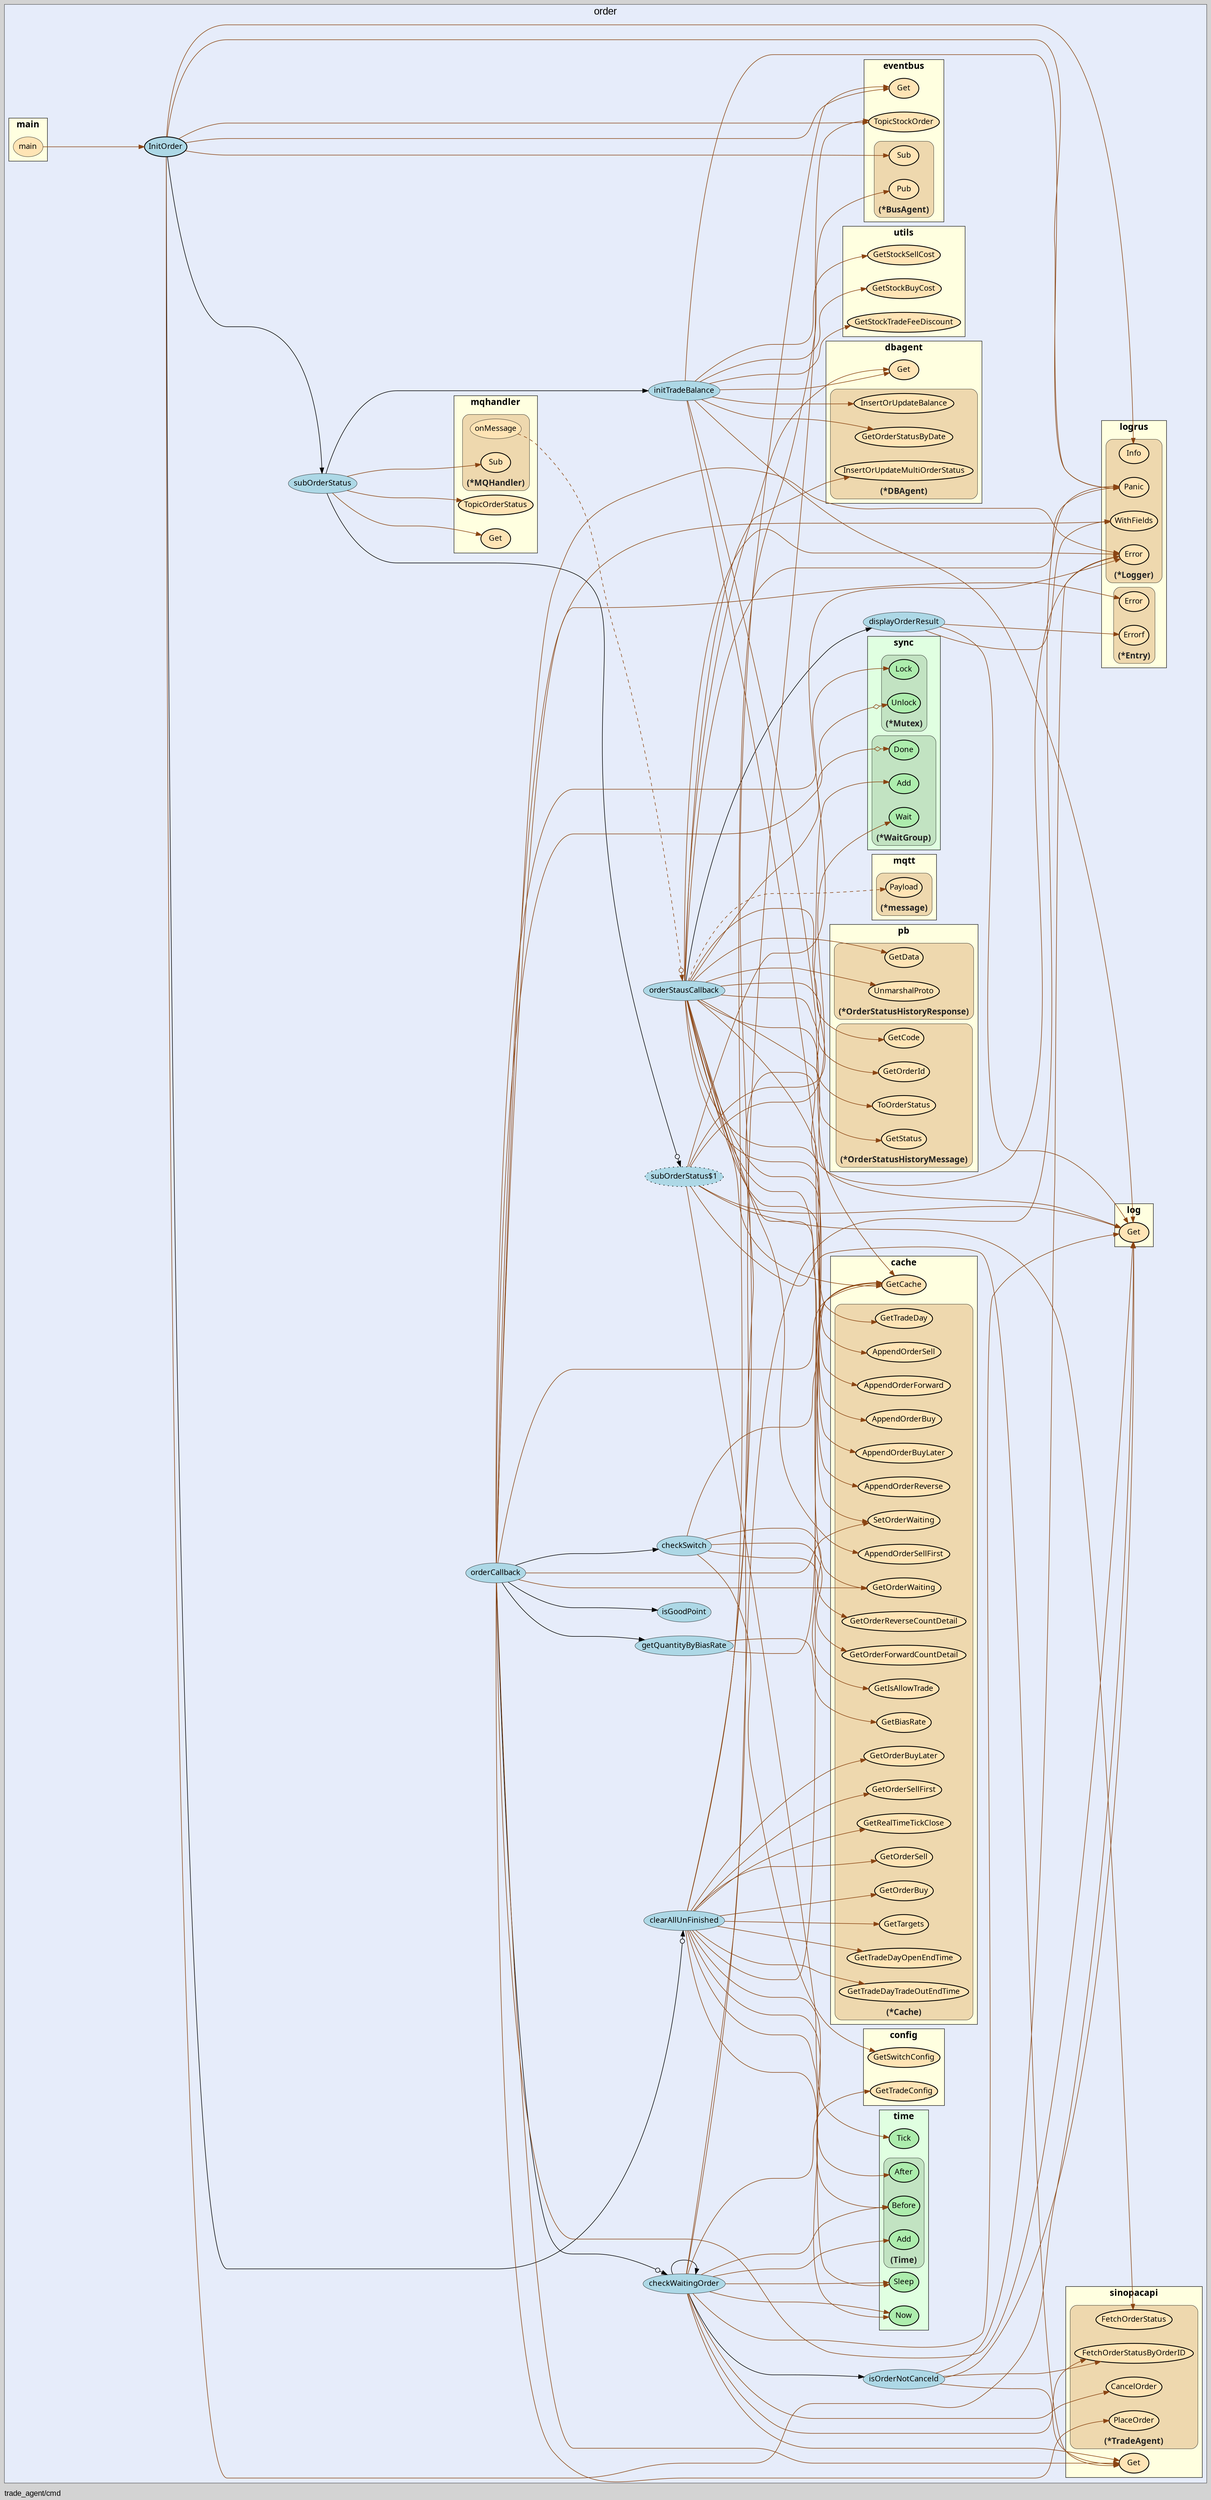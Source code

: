 digraph gocallvis {
    label="trade_agent/cmd";
    labeljust="l";
    fontname="Arial";
    fontsize="14";
    rankdir="LR";
    bgcolor="lightgray";
    style="solid";
    penwidth="0.5";
    pad="0.0";
    nodesep="0.35";

    node [shape="ellipse" style="filled" fillcolor="honeydew" fontname="Verdana" penwidth="1.0" margin="0.05,0.0"];
    edge [minlen="5"]

    subgraph "cluster_focus" {
        bgcolor="#e6ecfa";
label="order";
labelloc="t";
labeljust="c";
fontsize="18";
        
        "trade_agent/pkg/modules/order.orderStausCallback" [ fillcolor="lightblue" label="orderStausCallback" penwidth="0.5" ]
        "trade_agent/pkg/modules/order.displayOrderResult" [ fillcolor="lightblue" label="displayOrderResult" penwidth="0.5" ]
        "trade_agent/pkg/modules/order.checkWaitingOrder" [ fillcolor="lightblue" label="checkWaitingOrder" penwidth="0.5" ]
        "trade_agent/pkg/modules/order.isOrderNotCanceld" [ fillcolor="lightblue" label="isOrderNotCanceld" penwidth="0.5" ]
        "trade_agent/pkg/modules/order.InitOrder" [ fillcolor="lightblue" label="InitOrder" penwidth="1.5" ]
        "trade_agent/pkg/modules/order.subOrderStatus" [ label="subOrderStatus" penwidth="0.5" fillcolor="lightblue" ]
        "trade_agent/pkg/modules/order.initTradeBalance" [ fillcolor="lightblue" label="initTradeBalance" penwidth="0.5" ]
        "trade_agent/pkg/modules/order.subOrderStatus$1" [ style="dotted,filled" fillcolor="lightblue" label="subOrderStatus$1" ]
        "trade_agent/pkg/modules/order.clearAllUnFinished" [ fillcolor="lightblue" label="clearAllUnFinished" penwidth="0.5" ]
        "trade_agent/pkg/modules/order.orderCallback" [ fillcolor="lightblue" label="orderCallback" penwidth="0.5" ]
        "trade_agent/pkg/modules/order.checkSwitch" [ fillcolor="lightblue" label="checkSwitch" penwidth="0.5" ]
        "trade_agent/pkg/modules/order.isGoodPoint" [ fillcolor="lightblue" label="isGoodPoint" penwidth="0.5" ]
        "trade_agent/pkg/modules/order.getQuantityByBiasRate" [ fillcolor="lightblue" label="getQuantityByBiasRate" penwidth="0.5" ]
        
        subgraph "cluster_github.com/eclipse/paho.mqtt.golang" {
        rank="sink";
label="mqtt";
tooltip="package: github.com/eclipse/paho.mqtt.golang";
fontsize="16";
fontname="Tahoma bold";
fillcolor="lightyellow";
URL="/?f=github.com/eclipse/paho.mqtt.golang";
penwidth="0.8";
style="filled";
        
        
        subgraph "cluster_*github.com/eclipse/paho.mqtt.golang.message" {
        style="rounded,filled";
fillcolor="wheat2";
label="(*message)";
tooltip="type: *github.com/eclipse/paho.mqtt.golang.message";
penwidth="0.5";
fontsize="15";
fontcolor="#222222";
labelloc="b";
        
        "(*github.com/eclipse/paho.mqtt.golang.message).Payload" [ fillcolor="moccasin" label="Payload" penwidth="1.5" ]
        
    }

    }

        subgraph "cluster_github.com/sirupsen/logrus" {
        fontsize="16";
style="filled";
fillcolor="lightyellow";
rank="sink";
tooltip="package: github.com/sirupsen/logrus";
penwidth="0.8";
fontname="Tahoma bold";
label="logrus";
URL="/?f=github.com/sirupsen/logrus";
        
        
        subgraph "cluster_*github.com/sirupsen/logrus.Entry" {
        fontcolor="#222222";
labelloc="b";
style="rounded,filled";
fillcolor="wheat2";
label="(*Entry)";
tooltip="type: *github.com/sirupsen/logrus.Entry";
penwidth="0.5";
fontsize="15";
        
        "(*github.com/sirupsen/logrus.Entry).Errorf" [ fillcolor="moccasin" label="Errorf" penwidth="1.5" ]
        "(*github.com/sirupsen/logrus.Entry).Error" [ fillcolor="moccasin" label="Error" penwidth="1.5" ]
        
    }

        subgraph "cluster_*github.com/sirupsen/logrus.Logger" {
        labelloc="b";
style="rounded,filled";
fillcolor="wheat2";
label="(*Logger)";
tooltip="type: *github.com/sirupsen/logrus.Logger";
penwidth="0.5";
fontsize="15";
fontcolor="#222222";
        
        "(*github.com/sirupsen/logrus.Logger).Panic" [ fillcolor="moccasin" label="Panic" penwidth="1.5" ]
        "(*github.com/sirupsen/logrus.Logger).WithFields" [ label="WithFields" penwidth="1.5" fillcolor="moccasin" ]
        "(*github.com/sirupsen/logrus.Logger).Error" [ fillcolor="moccasin" label="Error" penwidth="1.5" ]
        "(*github.com/sirupsen/logrus.Logger).Info" [ penwidth="1.5" fillcolor="moccasin" label="Info" ]
        
    }

    }

        subgraph "cluster_sync" {
        tooltip="package: sync";
fontsize="16";
fillcolor="#E0FFE1";
fontname="Tahoma bold";
rank="sink";
label="sync";
URL="/?f=sync";
penwidth="0.8";
style="filled";
        
        
        subgraph "cluster_*sync.Mutex" {
        label="(*Mutex)";
tooltip="type: *sync.Mutex";
penwidth="0.5";
fontsize="15";
fontcolor="#222222";
labelloc="b";
style="rounded,filled";
fillcolor="#c2e3c2";
        
        "(*sync.Mutex).Unlock" [ fillcolor="#adedad" label="Unlock" penwidth="1.5" ]
        "(*sync.Mutex).Lock" [ fillcolor="#adedad" label="Lock" penwidth="1.5" ]
        
    }

        subgraph "cluster_*sync.WaitGroup" {
        tooltip="type: *sync.WaitGroup";
penwidth="0.5";
fontsize="15";
fontcolor="#222222";
labelloc="b";
style="rounded,filled";
fillcolor="#c2e3c2";
label="(*WaitGroup)";
        
        "(*sync.WaitGroup).Done" [ fillcolor="#adedad" label="Done" penwidth="1.5" ]
        "(*sync.WaitGroup).Add" [ label="Add" penwidth="1.5" fillcolor="#adedad" ]
        "(*sync.WaitGroup).Wait" [ fillcolor="#adedad" label="Wait" penwidth="1.5" ]
        
    }

    }

        subgraph "cluster_time" {
        fontname="Tahoma bold";
rank="sink";
URL="/?f=time";
tooltip="package: time";
penwidth="0.8";
fontsize="16";
style="filled";
fillcolor="#E0FFE1";
label="time";
        
        "time.Now" [ penwidth="1.5" fillcolor="#adedad" label="Now" ]
        "time.Sleep" [ fillcolor="#adedad" label="Sleep" penwidth="1.5" ]
        "time.Tick" [ fillcolor="#adedad" label="Tick" penwidth="1.5" ]
        
        subgraph "cluster_time.Time" {
        fontsize="15";
fontcolor="#222222";
labelloc="b";
style="rounded,filled";
fillcolor="#c2e3c2";
label="(Time)";
tooltip="type: time.Time";
penwidth="0.5";
        
        "(time.Time).Add" [ fillcolor="#adedad" label="Add" penwidth="1.5" ]
        "(time.Time).Before" [ fillcolor="#adedad" label="Before" penwidth="1.5" ]
        "(time.Time).After" [ fillcolor="#adedad" label="After" penwidth="1.5" ]
        
    }

    }

        subgraph "cluster_trade_agent/cmd" {
        fillcolor="lightyellow";
fontname="Tahoma bold";
rank="sink";
label="main";
URL="/?f=trade_agent/cmd";
tooltip="package: trade_agent/cmd";
penwidth="0.8";
fontsize="16";
style="filled";
        
        "trade_agent/cmd.main" [ fillcolor="moccasin" label="main" penwidth="0.5" ]
        
    }

        subgraph "cluster_trade_agent/pkg/cache" {
        penwidth="0.8";
fontname="Tahoma bold";
URL="/?f=trade_agent/pkg/cache";
fontsize="16";
style="filled";
fillcolor="lightyellow";
rank="sink";
label="cache";
tooltip="package: trade_agent/pkg/cache";
        
        "trade_agent/pkg/cache.GetCache" [ fillcolor="moccasin" label="GetCache" penwidth="1.5" ]
        
        subgraph "cluster_*trade_agent/pkg/cache.Cache" {
        label="(*Cache)";
tooltip="type: *trade_agent/pkg/cache.Cache";
penwidth="0.5";
fontsize="15";
fontcolor="#222222";
labelloc="b";
style="rounded,filled";
fillcolor="wheat2";
        
        "(*trade_agent/pkg/cache.Cache).GetOrderWaiting" [ fillcolor="moccasin" label="GetOrderWaiting" penwidth="1.5" ]
        "(*trade_agent/pkg/cache.Cache).SetOrderWaiting" [ penwidth="1.5" fillcolor="moccasin" label="SetOrderWaiting" ]
        "(*trade_agent/pkg/cache.Cache).AppendOrderBuy" [ penwidth="1.5" fillcolor="moccasin" label="AppendOrderBuy" ]
        "(*trade_agent/pkg/cache.Cache).AppendOrderForward" [ fillcolor="moccasin" label="AppendOrderForward" penwidth="1.5" ]
        "(*trade_agent/pkg/cache.Cache).AppendOrderSell" [ label="AppendOrderSell" penwidth="1.5" fillcolor="moccasin" ]
        "(*trade_agent/pkg/cache.Cache).AppendOrderSellFirst" [ fillcolor="moccasin" label="AppendOrderSellFirst" penwidth="1.5" ]
        "(*trade_agent/pkg/cache.Cache).AppendOrderReverse" [ fillcolor="moccasin" label="AppendOrderReverse" penwidth="1.5" ]
        "(*trade_agent/pkg/cache.Cache).AppendOrderBuyLater" [ penwidth="1.5" fillcolor="moccasin" label="AppendOrderBuyLater" ]
        "(*trade_agent/pkg/cache.Cache).GetTradeDay" [ fillcolor="moccasin" label="GetTradeDay" penwidth="1.5" ]
        "(*trade_agent/pkg/cache.Cache).GetTradeDayTradeOutEndTime" [ fillcolor="moccasin" label="GetTradeDayTradeOutEndTime" penwidth="1.5" ]
        "(*trade_agent/pkg/cache.Cache).GetTradeDayOpenEndTime" [ fillcolor="moccasin" label="GetTradeDayOpenEndTime" penwidth="1.5" ]
        "(*trade_agent/pkg/cache.Cache).GetTargets" [ fillcolor="moccasin" label="GetTargets" penwidth="1.5" ]
        "(*trade_agent/pkg/cache.Cache).GetOrderBuy" [ penwidth="1.5" fillcolor="moccasin" label="GetOrderBuy" ]
        "(*trade_agent/pkg/cache.Cache).GetOrderSell" [ label="GetOrderSell" penwidth="1.5" fillcolor="moccasin" ]
        "(*trade_agent/pkg/cache.Cache).GetRealTimeTickClose" [ fillcolor="moccasin" label="GetRealTimeTickClose" penwidth="1.5" ]
        "(*trade_agent/pkg/cache.Cache).GetOrderSellFirst" [ fillcolor="moccasin" label="GetOrderSellFirst" penwidth="1.5" ]
        "(*trade_agent/pkg/cache.Cache).GetOrderBuyLater" [ penwidth="1.5" fillcolor="moccasin" label="GetOrderBuyLater" ]
        "(*trade_agent/pkg/cache.Cache).GetIsAllowTrade" [ penwidth="1.5" fillcolor="moccasin" label="GetIsAllowTrade" ]
        "(*trade_agent/pkg/cache.Cache).GetOrderForwardCountDetail" [ penwidth="1.5" fillcolor="moccasin" label="GetOrderForwardCountDetail" ]
        "(*trade_agent/pkg/cache.Cache).GetOrderReverseCountDetail" [ fillcolor="moccasin" label="GetOrderReverseCountDetail" penwidth="1.5" ]
        "(*trade_agent/pkg/cache.Cache).GetBiasRate" [ fillcolor="moccasin" label="GetBiasRate" penwidth="1.5" ]
        
    }

    }

        subgraph "cluster_trade_agent/pkg/config" {
        penwidth="0.8";
fontsize="16";
style="filled";
label="config";
tooltip="package: trade_agent/pkg/config";
fillcolor="lightyellow";
fontname="Tahoma bold";
rank="sink";
URL="/?f=trade_agent/pkg/config";
        
        "trade_agent/pkg/config.GetTradeConfig" [ fillcolor="moccasin" label="GetTradeConfig" penwidth="1.5" ]
        "trade_agent/pkg/config.GetSwitchConfig" [ penwidth="1.5" fillcolor="moccasin" label="GetSwitchConfig" ]
        
    }

        subgraph "cluster_trade_agent/pkg/dbagent" {
        fontsize="16";
fontname="Tahoma bold";
label="dbagent";
URL="/?f=trade_agent/pkg/dbagent";
penwidth="0.8";
style="filled";
fillcolor="lightyellow";
rank="sink";
tooltip="package: trade_agent/pkg/dbagent";
        
        "trade_agent/pkg/dbagent.Get" [ fillcolor="moccasin" label="Get" penwidth="1.5" ]
        
        subgraph "cluster_*trade_agent/pkg/dbagent.DBAgent" {
        label="(*DBAgent)";
tooltip="type: *trade_agent/pkg/dbagent.DBAgent";
penwidth="0.5";
fontsize="15";
fontcolor="#222222";
labelloc="b";
style="rounded,filled";
fillcolor="wheat2";
        
        "(*trade_agent/pkg/dbagent.DBAgent).InsertOrUpdateMultiOrderStatus" [ fillcolor="moccasin" label="InsertOrUpdateMultiOrderStatus" penwidth="1.5" ]
        "(*trade_agent/pkg/dbagent.DBAgent).GetOrderStatusByDate" [ fillcolor="moccasin" label="GetOrderStatusByDate" penwidth="1.5" ]
        "(*trade_agent/pkg/dbagent.DBAgent).InsertOrUpdateBalance" [ fillcolor="moccasin" label="InsertOrUpdateBalance" penwidth="1.5" ]
        
    }

    }

        subgraph "cluster_trade_agent/pkg/eventbus" {
        style="filled";
fontname="Tahoma bold";
tooltip="package: trade_agent/pkg/eventbus";
URL="/?f=trade_agent/pkg/eventbus";
penwidth="0.8";
fontsize="16";
fillcolor="lightyellow";
rank="sink";
label="eventbus";
        
        "trade_agent/pkg/eventbus.Get" [ fillcolor="moccasin" label="Get" penwidth="1.5" ]
        "trade_agent/pkg/eventbus.TopicStockOrder" [ penwidth="1.5" fillcolor="moccasin" label="TopicStockOrder" ]
        
        subgraph "cluster_*trade_agent/pkg/eventbus.BusAgent" {
        label="(*BusAgent)";
tooltip="type: *trade_agent/pkg/eventbus.BusAgent";
penwidth="0.5";
fontsize="15";
fontcolor="#222222";
labelloc="b";
style="rounded,filled";
fillcolor="wheat2";
        
        "(*trade_agent/pkg/eventbus.BusAgent).Pub" [ label="Pub" penwidth="1.5" fillcolor="moccasin" ]
        "(*trade_agent/pkg/eventbus.BusAgent).Sub" [ fillcolor="moccasin" label="Sub" penwidth="1.5" ]
        
    }

    }

        subgraph "cluster_trade_agent/pkg/log" {
        fontsize="16";
style="filled";
fontname="Tahoma bold";
penwidth="0.8";
fillcolor="lightyellow";
rank="sink";
label="log";
URL="/?f=trade_agent/pkg/log";
tooltip="package: trade_agent/pkg/log";
        
        "trade_agent/pkg/log.Get" [ fillcolor="moccasin" label="Get" penwidth="1.5" ]
        
    }

        subgraph "cluster_trade_agent/pkg/mqhandler" {
        penwidth="0.8";
fontname="Tahoma bold";
tooltip="package: trade_agent/pkg/mqhandler";
fontsize="16";
style="filled";
fillcolor="lightyellow";
rank="sink";
label="mqhandler";
URL="/?f=trade_agent/pkg/mqhandler";
        
        "trade_agent/pkg/mqhandler.Get" [ fillcolor="moccasin" label="Get" penwidth="1.5" ]
        "trade_agent/pkg/mqhandler.TopicOrderStatus" [ fillcolor="moccasin" label="TopicOrderStatus" penwidth="1.5" ]
        
        subgraph "cluster_*trade_agent/pkg/mqhandler.MQHandler" {
        style="rounded,filled";
fillcolor="wheat2";
label="(*MQHandler)";
tooltip="type: *trade_agent/pkg/mqhandler.MQHandler";
penwidth="0.5";
fontsize="15";
fontcolor="#222222";
labelloc="b";
        
        "(*trade_agent/pkg/mqhandler.MQHandler).onMessage" [ fillcolor="moccasin" label="onMessage" penwidth="0.5" ]
        "(*trade_agent/pkg/mqhandler.MQHandler).Sub" [ fillcolor="moccasin" label="Sub" penwidth="1.5" ]
        
    }

    }

        subgraph "cluster_trade_agent/pkg/pb" {
        fontsize="16";
style="filled";
label="pb";
tooltip="package: trade_agent/pkg/pb";
penwidth="0.8";
fontname="Tahoma bold";
rank="sink";
URL="/?f=trade_agent/pkg/pb";
fillcolor="lightyellow";
        
        
        subgraph "cluster_*trade_agent/pkg/pb.OrderStatusHistoryMessage" {
        fontcolor="#222222";
labelloc="b";
style="rounded,filled";
fillcolor="wheat2";
label="(*OrderStatusHistoryMessage)";
tooltip="type: *trade_agent/pkg/pb.OrderStatusHistoryMessage";
penwidth="0.5";
fontsize="15";
        
        "(*trade_agent/pkg/pb.OrderStatusHistoryMessage).GetCode" [ fillcolor="moccasin" label="GetCode" penwidth="1.5" ]
        "(*trade_agent/pkg/pb.OrderStatusHistoryMessage).GetStatus" [ fillcolor="moccasin" label="GetStatus" penwidth="1.5" ]
        "(*trade_agent/pkg/pb.OrderStatusHistoryMessage).ToOrderStatus" [ fillcolor="moccasin" label="ToOrderStatus" penwidth="1.5" ]
        "(*trade_agent/pkg/pb.OrderStatusHistoryMessage).GetOrderId" [ fillcolor="moccasin" label="GetOrderId" penwidth="1.5" ]
        
    }

        subgraph "cluster_*trade_agent/pkg/pb.OrderStatusHistoryResponse" {
        label="(*OrderStatusHistoryResponse)";
tooltip="type: *trade_agent/pkg/pb.OrderStatusHistoryResponse";
penwidth="0.5";
fontsize="15";
fontcolor="#222222";
labelloc="b";
style="rounded,filled";
fillcolor="wheat2";
        
        "(*trade_agent/pkg/pb.OrderStatusHistoryResponse).UnmarshalProto" [ fillcolor="moccasin" label="UnmarshalProto" penwidth="1.5" ]
        "(*trade_agent/pkg/pb.OrderStatusHistoryResponse).GetData" [ label="GetData" penwidth="1.5" fillcolor="moccasin" ]
        
    }

    }

        subgraph "cluster_trade_agent/pkg/sinopacapi" {
        fontsize="16";
fillcolor="lightyellow";
fontname="Tahoma bold";
URL="/?f=trade_agent/pkg/sinopacapi";
penwidth="0.8";
style="filled";
rank="sink";
label="sinopacapi";
tooltip="package: trade_agent/pkg/sinopacapi";
        
        "trade_agent/pkg/sinopacapi.Get" [ fillcolor="moccasin" label="Get" penwidth="1.5" ]
        
        subgraph "cluster_*trade_agent/pkg/sinopacapi.TradeAgent" {
        penwidth="0.5";
fontsize="15";
fontcolor="#222222";
labelloc="b";
style="rounded,filled";
fillcolor="wheat2";
label="(*TradeAgent)";
tooltip="type: *trade_agent/pkg/sinopacapi.TradeAgent";
        
        "(*trade_agent/pkg/sinopacapi.TradeAgent).FetchOrderStatusByOrderID" [ fillcolor="moccasin" label="FetchOrderStatusByOrderID" penwidth="1.5" ]
        "(*trade_agent/pkg/sinopacapi.TradeAgent).CancelOrder" [ fillcolor="moccasin" label="CancelOrder" penwidth="1.5" ]
        "(*trade_agent/pkg/sinopacapi.TradeAgent).FetchOrderStatus" [ fillcolor="moccasin" label="FetchOrderStatus" penwidth="1.5" ]
        "(*trade_agent/pkg/sinopacapi.TradeAgent).PlaceOrder" [ fillcolor="moccasin" label="PlaceOrder" penwidth="1.5" ]
        
    }

    }

        subgraph "cluster_trade_agent/pkg/utils" {
        penwidth="0.8";
fontsize="16";
fillcolor="lightyellow";
fontname="Tahoma bold";
label="utils";
style="filled";
rank="sink";
URL="/?f=trade_agent/pkg/utils";
tooltip="package: trade_agent/pkg/utils";
        
        "trade_agent/pkg/utils.GetStockTradeFeeDiscount" [ penwidth="1.5" fillcolor="moccasin" label="GetStockTradeFeeDiscount" ]
        "trade_agent/pkg/utils.GetStockBuyCost" [ fillcolor="moccasin" label="GetStockBuyCost" penwidth="1.5" ]
        "trade_agent/pkg/utils.GetStockSellCost" [ fillcolor="moccasin" label="GetStockSellCost" penwidth="1.5" ]
        
    }

    }

    "trade_agent/pkg/modules/order.orderStausCallback" -> "(*sync.WaitGroup).Done" [ arrowhead="normalnoneodiamond" color="saddlebrown" ]
    "trade_agent/pkg/modules/order.orderStausCallback" -> "(*trade_agent/pkg/pb.OrderStatusHistoryResponse).UnmarshalProto" [ color="saddlebrown" ]
    "trade_agent/pkg/modules/order.orderStausCallback" -> "trade_agent/pkg/log.Get" [ color="saddlebrown" ]
    "trade_agent/pkg/modules/order.orderStausCallback" -> "(*github.com/sirupsen/logrus.Logger).Panic" [ color="saddlebrown" ]
    "trade_agent/pkg/modules/order.orderStausCallback" -> "(*trade_agent/pkg/pb.OrderStatusHistoryResponse).GetData" [ color="saddlebrown" ]
    "trade_agent/pkg/modules/order.orderStausCallback" -> "trade_agent/pkg/cache.GetCache" [ color="saddlebrown" ]
    "trade_agent/pkg/modules/order.orderStausCallback" -> "(*trade_agent/pkg/pb.OrderStatusHistoryMessage).GetCode" [ color="saddlebrown" ]
    "trade_agent/pkg/modules/order.orderStausCallback" -> "(*trade_agent/pkg/cache.Cache).GetOrderWaiting" [ color="saddlebrown" ]
    "trade_agent/pkg/modules/order.orderStausCallback" -> "trade_agent/pkg/dbagent.Get" [ color="saddlebrown" ]
    "trade_agent/pkg/modules/order.orderStausCallback" -> "(*trade_agent/pkg/dbagent.DBAgent).InsertOrUpdateMultiOrderStatus" [ color="saddlebrown" ]
    "trade_agent/pkg/modules/order.orderStausCallback" -> "(*trade_agent/pkg/pb.OrderStatusHistoryMessage).GetStatus" [ color="saddlebrown" ]
    "trade_agent/pkg/modules/order.orderStausCallback" -> "(*trade_agent/pkg/pb.OrderStatusHistoryMessage).ToOrderStatus" [ color="saddlebrown" ]
    "trade_agent/pkg/modules/order.orderStausCallback" -> "(*trade_agent/pkg/pb.OrderStatusHistoryMessage).GetOrderId" [ color="saddlebrown" ]
    "trade_agent/pkg/modules/order.displayOrderResult" -> "trade_agent/pkg/log.Get" [ color="saddlebrown" ]
    "trade_agent/pkg/modules/order.displayOrderResult" -> "(*github.com/sirupsen/logrus.Logger).WithFields" [ color="saddlebrown" ]
    "trade_agent/pkg/modules/order.displayOrderResult" -> "(*github.com/sirupsen/logrus.Entry).Errorf" [ color="saddlebrown" ]
    "trade_agent/pkg/modules/order.orderStausCallback" -> "trade_agent/pkg/modules/order.displayOrderResult" [  ]
    "trade_agent/pkg/modules/order.orderStausCallback" -> "(*trade_agent/pkg/cache.Cache).SetOrderWaiting" [ color="saddlebrown" ]
    "trade_agent/pkg/modules/order.orderStausCallback" -> "(*trade_agent/pkg/cache.Cache).AppendOrderBuy" [ color="saddlebrown" ]
    "trade_agent/pkg/modules/order.orderStausCallback" -> "(*trade_agent/pkg/cache.Cache).AppendOrderForward" [ color="saddlebrown" ]
    "trade_agent/pkg/modules/order.orderStausCallback" -> "(*trade_agent/pkg/cache.Cache).AppendOrderSell" [ color="saddlebrown" ]
    "trade_agent/pkg/modules/order.orderStausCallback" -> "(*trade_agent/pkg/cache.Cache).AppendOrderSellFirst" [ color="saddlebrown" ]
    "trade_agent/pkg/modules/order.orderStausCallback" -> "(*trade_agent/pkg/cache.Cache).AppendOrderReverse" [ color="saddlebrown" ]
    "trade_agent/pkg/modules/order.orderStausCallback" -> "(*trade_agent/pkg/cache.Cache).AppendOrderBuyLater" [ color="saddlebrown" ]
    "trade_agent/pkg/modules/order.orderStausCallback" -> "(*github.com/sirupsen/logrus.Logger).Error" [ color="saddlebrown" ]
    "trade_agent/pkg/modules/order.orderStausCallback" -> "(*github.com/eclipse/paho.mqtt.golang.message).Payload" [ style="dashed" color="saddlebrown" ]
    "(*trade_agent/pkg/mqhandler.MQHandler).onMessage" -> "trade_agent/pkg/modules/order.orderStausCallback" [ style="dashed" arrowhead="normalnoneodot" color="saddlebrown" ]
    "trade_agent/pkg/modules/order.checkWaitingOrder" -> "trade_agent/pkg/config.GetTradeConfig" [ color="saddlebrown" ]
    "trade_agent/pkg/modules/order.checkWaitingOrder" -> "(time.Time).Add" [ color="saddlebrown" ]
    "trade_agent/pkg/modules/order.checkWaitingOrder" -> "time.Now" [ color="saddlebrown" ]
    "trade_agent/pkg/modules/order.checkWaitingOrder" -> "(time.Time).Before" [ color="saddlebrown" ]
    "trade_agent/pkg/modules/order.checkWaitingOrder" -> "trade_agent/pkg/sinopacapi.Get" [ color="saddlebrown" ]
    "trade_agent/pkg/modules/order.checkWaitingOrder" -> "(*trade_agent/pkg/sinopacapi.TradeAgent).FetchOrderStatusByOrderID" [ color="saddlebrown" ]
    "trade_agent/pkg/modules/order.checkWaitingOrder" -> "time.Sleep" [ color="saddlebrown" ]
    "trade_agent/pkg/modules/order.checkWaitingOrder" -> "trade_agent/pkg/log.Get" [ color="saddlebrown" ]
    "trade_agent/pkg/modules/order.checkWaitingOrder" -> "(*github.com/sirupsen/logrus.Logger).Panic" [ color="saddlebrown" ]
    "trade_agent/pkg/modules/order.checkWaitingOrder" -> "(*trade_agent/pkg/sinopacapi.TradeAgent).CancelOrder" [ color="saddlebrown" ]
    "trade_agent/pkg/modules/order.checkWaitingOrder" -> "(*github.com/sirupsen/logrus.Logger).Error" [ color="saddlebrown" ]
    "trade_agent/pkg/modules/order.isOrderNotCanceld" -> "trade_agent/pkg/sinopacapi.Get" [ color="saddlebrown" ]
    "trade_agent/pkg/modules/order.isOrderNotCanceld" -> "(*trade_agent/pkg/sinopacapi.TradeAgent).FetchOrderStatusByOrderID" [ color="saddlebrown" ]
    "trade_agent/pkg/modules/order.isOrderNotCanceld" -> "trade_agent/pkg/log.Get" [ color="saddlebrown" ]
    "trade_agent/pkg/modules/order.isOrderNotCanceld" -> "(*github.com/sirupsen/logrus.Logger).Error" [ color="saddlebrown" ]
    "trade_agent/pkg/modules/order.checkWaitingOrder" -> "trade_agent/pkg/modules/order.isOrderNotCanceld" [  ]
    "trade_agent/pkg/modules/order.checkWaitingOrder" -> "trade_agent/pkg/modules/order.checkWaitingOrder" [  ]
    "trade_agent/pkg/modules/order.InitOrder" -> "trade_agent/pkg/log.Get" [ color="saddlebrown" ]
    "trade_agent/pkg/modules/order.InitOrder" -> "(*github.com/sirupsen/logrus.Logger).Info" [ color="saddlebrown" ]
    "trade_agent/pkg/modules/order.subOrderStatus" -> "trade_agent/pkg/mqhandler.Get" [ color="saddlebrown" ]
    "trade_agent/pkg/modules/order.subOrderStatus" -> "trade_agent/pkg/mqhandler.TopicOrderStatus" [ color="saddlebrown" ]
    "trade_agent/pkg/modules/order.subOrderStatus" -> "(*trade_agent/pkg/mqhandler.MQHandler).Sub" [ color="saddlebrown" ]
    "trade_agent/pkg/modules/order.initTradeBalance" -> "trade_agent/pkg/dbagent.Get" [ color="saddlebrown" ]
    "trade_agent/pkg/modules/order.initTradeBalance" -> "trade_agent/pkg/cache.GetCache" [ color="saddlebrown" ]
    "trade_agent/pkg/modules/order.initTradeBalance" -> "(*trade_agent/pkg/cache.Cache).GetTradeDay" [ color="saddlebrown" ]
    "trade_agent/pkg/modules/order.initTradeBalance" -> "(*trade_agent/pkg/dbagent.DBAgent).GetOrderStatusByDate" [ color="saddlebrown" ]
    "trade_agent/pkg/modules/order.initTradeBalance" -> "trade_agent/pkg/log.Get" [ color="saddlebrown" ]
    "trade_agent/pkg/modules/order.initTradeBalance" -> "(*github.com/sirupsen/logrus.Logger).Panic" [ color="saddlebrown" ]
    "trade_agent/pkg/modules/order.initTradeBalance" -> "(*trade_agent/pkg/dbagent.DBAgent).InsertOrUpdateBalance" [ color="saddlebrown" ]
    "trade_agent/pkg/modules/order.initTradeBalance" -> "trade_agent/pkg/utils.GetStockTradeFeeDiscount" [ color="saddlebrown" ]
    "trade_agent/pkg/modules/order.initTradeBalance" -> "trade_agent/pkg/utils.GetStockBuyCost" [ color="saddlebrown" ]
    "trade_agent/pkg/modules/order.initTradeBalance" -> "trade_agent/pkg/utils.GetStockSellCost" [ color="saddlebrown" ]
    "trade_agent/pkg/modules/order.subOrderStatus" -> "trade_agent/pkg/modules/order.initTradeBalance" [  ]
    "trade_agent/pkg/modules/order.subOrderStatus$1" -> "time.Tick" [ color="saddlebrown" ]
    "trade_agent/pkg/modules/order.subOrderStatus$1" -> "(*sync.WaitGroup).Add" [ color="saddlebrown" ]
    "trade_agent/pkg/modules/order.subOrderStatus$1" -> "trade_agent/pkg/sinopacapi.Get" [ color="saddlebrown" ]
    "trade_agent/pkg/modules/order.subOrderStatus$1" -> "(*trade_agent/pkg/sinopacapi.TradeAgent).FetchOrderStatus" [ color="saddlebrown" ]
    "trade_agent/pkg/modules/order.subOrderStatus$1" -> "trade_agent/pkg/log.Get" [ color="saddlebrown" ]
    "trade_agent/pkg/modules/order.subOrderStatus$1" -> "(*github.com/sirupsen/logrus.Logger).Error" [ color="saddlebrown" ]
    "trade_agent/pkg/modules/order.subOrderStatus$1" -> "(*sync.WaitGroup).Wait" [ color="saddlebrown" ]
    "trade_agent/pkg/modules/order.subOrderStatus" -> "trade_agent/pkg/modules/order.subOrderStatus$1" [ arrowhead="normalnoneodot" ]
    "trade_agent/pkg/modules/order.InitOrder" -> "trade_agent/pkg/modules/order.subOrderStatus" [  ]
    "trade_agent/pkg/modules/order.InitOrder" -> "(*github.com/sirupsen/logrus.Logger).Panic" [ color="saddlebrown" ]
    "trade_agent/pkg/modules/order.clearAllUnFinished" -> "trade_agent/pkg/cache.GetCache" [ color="saddlebrown" ]
    "trade_agent/pkg/modules/order.clearAllUnFinished" -> "(*trade_agent/pkg/cache.Cache).GetTradeDayTradeOutEndTime" [ color="saddlebrown" ]
    "trade_agent/pkg/modules/order.clearAllUnFinished" -> "(*trade_agent/pkg/cache.Cache).GetTradeDayOpenEndTime" [ color="saddlebrown" ]
    "trade_agent/pkg/modules/order.clearAllUnFinished" -> "time.Sleep" [ color="saddlebrown" ]
    "trade_agent/pkg/modules/order.clearAllUnFinished" -> "time.Now" [ color="saddlebrown" ]
    "trade_agent/pkg/modules/order.clearAllUnFinished" -> "(time.Time).Before" [ color="saddlebrown" ]
    "trade_agent/pkg/modules/order.clearAllUnFinished" -> "(*trade_agent/pkg/cache.Cache).GetTargets" [ color="saddlebrown" ]
    "trade_agent/pkg/modules/order.clearAllUnFinished" -> "(time.Time).After" [ color="saddlebrown" ]
    "trade_agent/pkg/modules/order.clearAllUnFinished" -> "(*trade_agent/pkg/cache.Cache).GetOrderBuy" [ color="saddlebrown" ]
    "trade_agent/pkg/modules/order.clearAllUnFinished" -> "(*trade_agent/pkg/cache.Cache).GetOrderSell" [ color="saddlebrown" ]
    "trade_agent/pkg/modules/order.clearAllUnFinished" -> "(*trade_agent/pkg/cache.Cache).GetRealTimeTickClose" [ color="saddlebrown" ]
    "trade_agent/pkg/modules/order.clearAllUnFinished" -> "trade_agent/pkg/eventbus.Get" [ color="saddlebrown" ]
    "trade_agent/pkg/modules/order.clearAllUnFinished" -> "trade_agent/pkg/eventbus.TopicStockOrder" [ color="saddlebrown" ]
    "trade_agent/pkg/modules/order.clearAllUnFinished" -> "(*trade_agent/pkg/eventbus.BusAgent).Pub" [ color="saddlebrown" ]
    "trade_agent/pkg/modules/order.clearAllUnFinished" -> "(*trade_agent/pkg/cache.Cache).GetOrderSellFirst" [ color="saddlebrown" ]
    "trade_agent/pkg/modules/order.clearAllUnFinished" -> "(*trade_agent/pkg/cache.Cache).GetOrderBuyLater" [ color="saddlebrown" ]
    "trade_agent/pkg/modules/order.InitOrder" -> "trade_agent/pkg/modules/order.clearAllUnFinished" [ arrowhead="normalnoneodot" ]
    "trade_agent/pkg/modules/order.InitOrder" -> "trade_agent/pkg/eventbus.Get" [ color="saddlebrown" ]
    "trade_agent/pkg/modules/order.InitOrder" -> "trade_agent/pkg/eventbus.TopicStockOrder" [ color="saddlebrown" ]
    "trade_agent/pkg/modules/order.InitOrder" -> "(*trade_agent/pkg/eventbus.BusAgent).Sub" [ color="saddlebrown" ]
    "trade_agent/pkg/modules/order.orderCallback" -> "(*sync.Mutex).Unlock" [ color="saddlebrown" arrowhead="normalnoneodiamond" ]
    "trade_agent/pkg/modules/order.orderCallback" -> "(*sync.Mutex).Lock" [ color="saddlebrown" ]
    "trade_agent/pkg/modules/order.checkSwitch" -> "trade_agent/pkg/config.GetSwitchConfig" [ color="saddlebrown" ]
    "trade_agent/pkg/modules/order.checkSwitch" -> "trade_agent/pkg/cache.GetCache" [ color="saddlebrown" ]
    "trade_agent/pkg/modules/order.checkSwitch" -> "(*trade_agent/pkg/cache.Cache).GetIsAllowTrade" [ color="saddlebrown" ]
    "trade_agent/pkg/modules/order.checkSwitch" -> "(*trade_agent/pkg/cache.Cache).GetOrderForwardCountDetail" [ color="saddlebrown" ]
    "trade_agent/pkg/modules/order.checkSwitch" -> "(*trade_agent/pkg/cache.Cache).GetOrderReverseCountDetail" [ color="saddlebrown" ]
    "trade_agent/pkg/modules/order.orderCallback" -> "trade_agent/pkg/modules/order.checkSwitch" [  ]
    "trade_agent/pkg/modules/order.orderCallback" -> "trade_agent/pkg/cache.GetCache" [ color="saddlebrown" ]
    "trade_agent/pkg/modules/order.orderCallback" -> "(*trade_agent/pkg/cache.Cache).GetOrderWaiting" [ color="saddlebrown" ]
    "trade_agent/pkg/modules/order.orderCallback" -> "trade_agent/pkg/modules/order.isGoodPoint" [  ]
    "trade_agent/pkg/modules/order.getQuantityByBiasRate" -> "trade_agent/pkg/cache.GetCache" [ color="saddlebrown" ]
    "trade_agent/pkg/modules/order.getQuantityByBiasRate" -> "(*trade_agent/pkg/cache.Cache).GetBiasRate" [ color="saddlebrown" ]
    "trade_agent/pkg/modules/order.orderCallback" -> "trade_agent/pkg/modules/order.getQuantityByBiasRate" [  ]
    "trade_agent/pkg/modules/order.orderCallback" -> "trade_agent/pkg/sinopacapi.Get" [ color="saddlebrown" ]
    "trade_agent/pkg/modules/order.orderCallback" -> "(*trade_agent/pkg/sinopacapi.TradeAgent).PlaceOrder" [ color="saddlebrown" ]
    "trade_agent/pkg/modules/order.orderCallback" -> "trade_agent/pkg/log.Get" [ color="saddlebrown" ]
    "trade_agent/pkg/modules/order.orderCallback" -> "(*github.com/sirupsen/logrus.Logger).Error" [ color="saddlebrown" ]
    "trade_agent/pkg/modules/order.orderCallback" -> "(*github.com/sirupsen/logrus.Logger).WithFields" [ color="saddlebrown" ]
    "trade_agent/pkg/modules/order.orderCallback" -> "(*github.com/sirupsen/logrus.Entry).Error" [ color="saddlebrown" ]
    "trade_agent/pkg/modules/order.orderCallback" -> "(*trade_agent/pkg/cache.Cache).SetOrderWaiting" [ color="saddlebrown" ]
    "trade_agent/pkg/modules/order.orderCallback" -> "trade_agent/pkg/modules/order.checkWaitingOrder" [ arrowhead="normalnoneodot" ]
    "trade_agent/cmd.main" -> "trade_agent/pkg/modules/order.InitOrder" [ color="saddlebrown" ]
}
